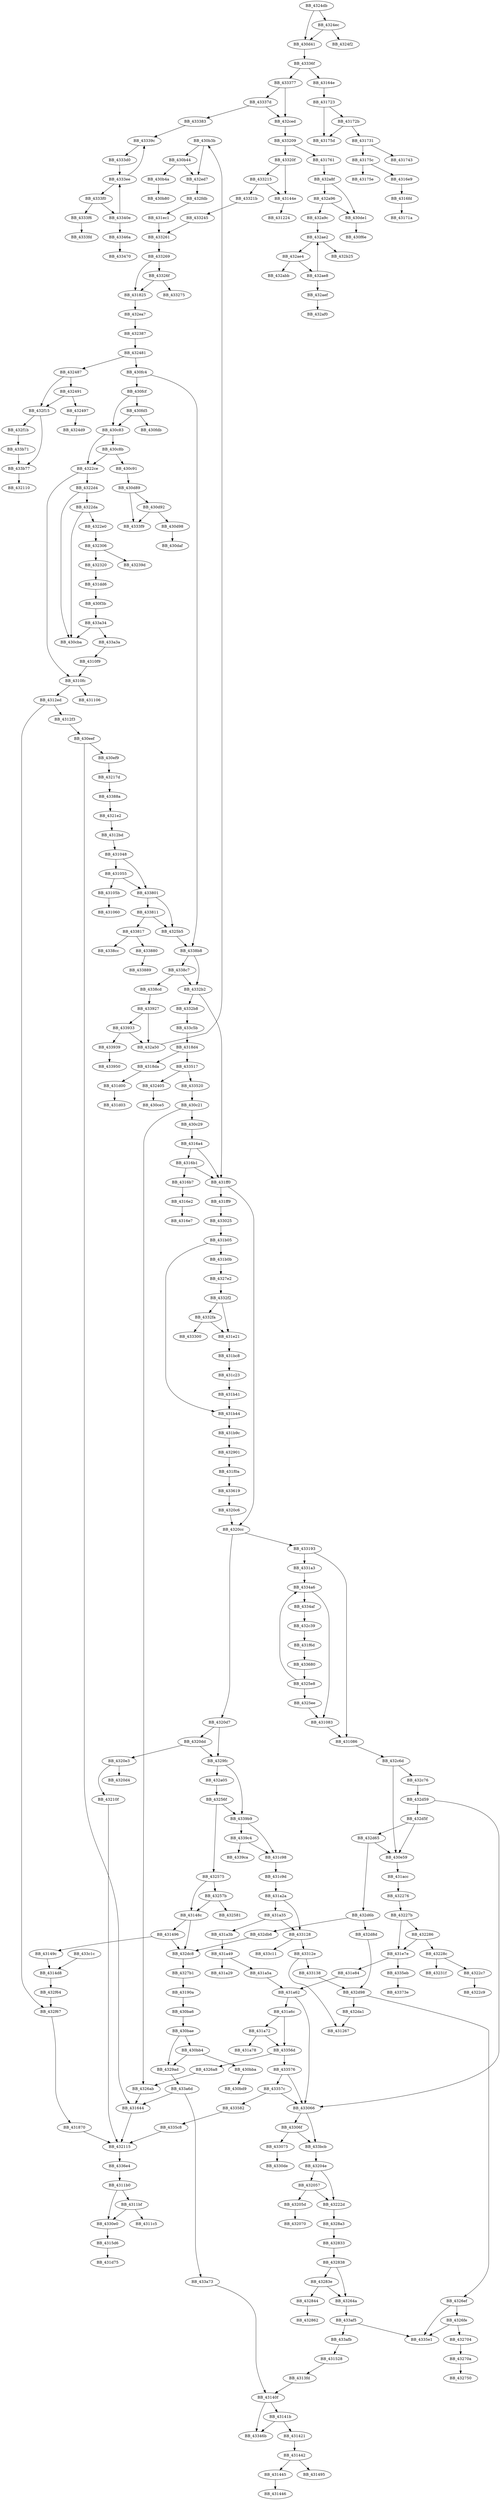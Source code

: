 DiGraph sub_4339B9{
BB_430b3b->BB_430b44
BB_430b3b->BB_432ed7
BB_430b44->BB_430b4a
BB_430b44->BB_432ed7
BB_430b4a->BB_430b80
BB_430ba6->BB_430bae
BB_430bae->BB_430bb4
BB_430bae->BB_4329ad
BB_430bb4->BB_430bba
BB_430bb4->BB_4329ad
BB_430bba->BB_430bd9
BB_430c21->BB_430c29
BB_430c21->BB_4326ab
BB_430c29->BB_4316a4
BB_430c83->BB_430c8b
BB_430c83->BB_4322ce
BB_430c8b->BB_430c91
BB_430c8b->BB_4322ce
BB_430c91->BB_430d89
BB_430d41->BB_43336f
BB_430d89->BB_430d92
BB_430d89->BB_4333f9
BB_430d92->BB_430d98
BB_430d92->BB_4333f9
BB_430d98->BB_430daf
BB_430de1->BB_430f6e
BB_430e59->BB_431acc
BB_430eef->BB_430ef9
BB_430eef->BB_431644
BB_430ef9->BB_43217d
BB_430f3b->BB_433a34
BB_430fc4->BB_430fcf
BB_430fc4->BB_4338b8
BB_430fcf->BB_430c83
BB_430fcf->BB_430fd5
BB_430fd5->BB_430c83
BB_430fd5->BB_430fdb
BB_431048->BB_431055
BB_431048->BB_433801
BB_431055->BB_43105b
BB_431055->BB_433801
BB_43105b->BB_431060
BB_431083->BB_431086
BB_431086->BB_432c6d
BB_4310f9->BB_4310fc
BB_4310fc->BB_431106
BB_4310fc->BB_4312ed
BB_4311b0->BB_4311bf
BB_4311b0->BB_4330e0
BB_4311bf->BB_4311c5
BB_4311bf->BB_4330e0
BB_4312bd->BB_431048
BB_4312ed->BB_4312f3
BB_4312ed->BB_432f67
BB_4312f3->BB_430eef
BB_4313fd->BB_43140f
BB_43140f->BB_43141b
BB_43140f->BB_43346b
BB_43141b->BB_431421
BB_43141b->BB_43346b
BB_431421->BB_431442
BB_431442->BB_431445
BB_431442->BB_431495
BB_431445->BB_431446
BB_43144e->BB_431224
BB_43148c->BB_431496
BB_43148c->BB_432dc8
BB_431496->BB_43149c
BB_431496->BB_432dc8
BB_43149c->BB_4314d8
BB_4314d8->BB_432f64
BB_431528->BB_4313fd
BB_4315d6->BB_431d75
BB_431644->BB_432115
BB_43164e->BB_431723
BB_4316a4->BB_4316b1
BB_4316a4->BB_431ff0
BB_4316b1->BB_4316b7
BB_4316b1->BB_431ff0
BB_4316b7->BB_4316e2
BB_4316e2->BB_4316e7
BB_4316e9->BB_4316fd
BB_4316fd->BB_43171a
BB_431723->BB_43172b
BB_431723->BB_43175d
BB_43172b->BB_431731
BB_43172b->BB_43175d
BB_431731->BB_431743
BB_431731->BB_43175c
BB_43175c->BB_4316e9
BB_43175c->BB_43175e
BB_431761->BB_432a8f
BB_431825->BB_432ea7
BB_431870->BB_432115
BB_4318d4->BB_4318da
BB_4318d4->BB_433517
BB_4318da->BB_431d00
BB_43190a->BB_430ba6
BB_431a2a->BB_431a35
BB_431a2a->BB_433128
BB_431a35->BB_431a3b
BB_431a35->BB_433128
BB_431a3b->BB_431a49
BB_431a49->BB_431a29
BB_431a49->BB_431a5a
BB_431a5a->BB_431a62
BB_431a62->BB_431a6c
BB_431a62->BB_433066
BB_431a6c->BB_431a72
BB_431a6c->BB_43356d
BB_431a72->BB_431a78
BB_431a72->BB_43356d
BB_431acc->BB_432276
BB_431b05->BB_431b0b
BB_431b05->BB_431b44
BB_431b0b->BB_4327e2
BB_431b41->BB_431b44
BB_431b44->BB_431b9c
BB_431b9c->BB_432901
BB_431bc8->BB_431c23
BB_431c23->BB_431b41
BB_431c98->BB_431c9d
BB_431c9d->BB_431a2a
BB_431d00->BB_431d03
BB_431dd6->BB_430f3b
BB_431e21->BB_431bc8
BB_431e7e->BB_431e84
BB_431e7e->BB_4335eb
BB_431e84->BB_431a62
BB_431ec1->BB_433261
BB_431f0a->BB_433619
BB_431f6d->BB_433680
BB_431ff0->BB_431ff9
BB_431ff0->BB_4320cc
BB_431ff9->BB_433025
BB_43204e->BB_432057
BB_43204e->BB_43222d
BB_432057->BB_43205d
BB_432057->BB_43222d
BB_43205d->BB_432070
BB_4320c6->BB_4320cc
BB_4320cc->BB_4320d7
BB_4320cc->BB_433193
BB_4320d7->BB_4320dd
BB_4320d7->BB_4329fc
BB_4320dd->BB_4320e3
BB_4320dd->BB_4329fc
BB_4320e3->BB_4320d4
BB_4320e3->BB_43210f
BB_43210f->BB_432115
BB_432115->BB_4336e4
BB_43217d->BB_43388a
BB_4321e2->BB_4312bd
BB_43222d->BB_4328a3
BB_432276->BB_43227b
BB_43227b->BB_431e7e
BB_43227b->BB_432286
BB_432286->BB_431e7e
BB_432286->BB_43228c
BB_43228c->BB_4322c7
BB_43228c->BB_43231f
BB_4322c7->BB_4322c9
BB_4322ce->BB_4310fc
BB_4322ce->BB_4322d4
BB_4322d4->BB_430cba
BB_4322d4->BB_4322da
BB_4322da->BB_430cba
BB_4322da->BB_4322e0
BB_4322e0->BB_432306
BB_432306->BB_432320
BB_432306->BB_43239d
BB_432320->BB_431dd6
BB_432387->BB_432481
BB_432405->BB_430ce5
BB_432481->BB_430fc4
BB_432481->BB_432487
BB_432487->BB_432491
BB_432487->BB_432f15
BB_432491->BB_432497
BB_432491->BB_432f15
BB_432497->BB_4324d9
BB_4324db->BB_430d41
BB_4324db->BB_4324ec
BB_4324ec->BB_430d41
BB_4324ec->BB_4324f2
BB_43256f->BB_432575
BB_43256f->BB_4339b9
BB_432575->BB_43148c
BB_432575->BB_43257b
BB_43257b->BB_43148c
BB_43257b->BB_432581
BB_4325b5->BB_4338b8
BB_4325e8->BB_4325ee
BB_4325e8->BB_4334a6
BB_4325ee->BB_431083
BB_43264a->BB_433af5
BB_4326a8->BB_4326ab
BB_4326ab->BB_431644
BB_4326ef->BB_4326fe
BB_4326ef->BB_4335e1
BB_4326fe->BB_432704
BB_4326fe->BB_4335e1
BB_432704->BB_43270a
BB_43270a->BB_432750
BB_4327b1->BB_43190a
BB_4327e2->BB_4332f2
BB_432833->BB_432838
BB_432838->BB_43264a
BB_432838->BB_43283e
BB_43283e->BB_43264a
BB_43283e->BB_432844
BB_432844->BB_432862
BB_4328a3->BB_432833
BB_432901->BB_431f0a
BB_4329ad->BB_433a6d
BB_4329fc->BB_432a05
BB_4329fc->BB_4339b9
BB_432a05->BB_43256f
BB_432a50->BB_430b3b
BB_432a8f->BB_430de1
BB_432a8f->BB_432a96
BB_432a96->BB_430de1
BB_432a96->BB_432a9c
BB_432a9c->BB_432ae2
BB_432ae2->BB_432ae4
BB_432ae2->BB_432b25
BB_432ae4->BB_432abb
BB_432ae4->BB_432ae8
BB_432ae8->BB_432ae2
BB_432ae8->BB_432aef
BB_432aef->BB_432af0
BB_432c39->BB_431f6d
BB_432c6d->BB_430e59
BB_432c6d->BB_432c76
BB_432c76->BB_432d59
BB_432ced->BB_433209
BB_432d59->BB_432d5f
BB_432d59->BB_433066
BB_432d5f->BB_430e59
BB_432d5f->BB_432d65
BB_432d65->BB_430e59
BB_432d65->BB_432d6b
BB_432d6b->BB_432d8d
BB_432d6b->BB_432db6
BB_432d8d->BB_432d98
BB_432d98->BB_4326ef
BB_432d98->BB_432da1
BB_432da1->BB_431267
BB_432db6->BB_432dc8
BB_432dc8->BB_4327b1
BB_432ea7->BB_432387
BB_432ed7->BB_432fdb
BB_432f15->BB_432f1b
BB_432f15->BB_433b77
BB_432f1b->BB_433b71
BB_432f64->BB_432f67
BB_432f67->BB_431870
BB_432fdb->BB_431ec1
BB_433025->BB_431b05
BB_433066->BB_43306f
BB_433066->BB_433bcb
BB_43306f->BB_433075
BB_43306f->BB_433bcb
BB_433075->BB_4330de
BB_4330e0->BB_4315d6
BB_433128->BB_43312e
BB_433128->BB_433c11
BB_43312e->BB_431267
BB_43312e->BB_433138
BB_433138->BB_432d98
BB_433193->BB_431086
BB_433193->BB_4331a3
BB_4331a3->BB_4334a6
BB_433209->BB_431761
BB_433209->BB_43320f
BB_43320f->BB_43144e
BB_43320f->BB_433215
BB_433215->BB_43144e
BB_433215->BB_43321b
BB_43321b->BB_433245
BB_433245->BB_433261
BB_433261->BB_433269
BB_433269->BB_431825
BB_433269->BB_43326f
BB_43326f->BB_431825
BB_43326f->BB_433275
BB_4332b2->BB_431ff0
BB_4332b2->BB_4332b8
BB_4332b8->BB_433c5b
BB_4332f2->BB_431e21
BB_4332f2->BB_4332fa
BB_4332fa->BB_431e21
BB_4332fa->BB_433300
BB_43336f->BB_43164e
BB_43336f->BB_433377
BB_433377->BB_432ced
BB_433377->BB_43337d
BB_43337d->BB_432ced
BB_43337d->BB_433383
BB_433383->BB_43339c
BB_43339c->BB_4333d0
BB_4333d0->BB_4333ee
BB_4333ee->BB_43339c
BB_4333ee->BB_4333f0
BB_4333f0->BB_4333f6
BB_4333f0->BB_43340e
BB_4333f6->BB_4333fd
BB_43340e->BB_4333ee
BB_43340e->BB_43346a
BB_43346a->BB_433470
BB_4334a6->BB_431083
BB_4334a6->BB_4334af
BB_4334af->BB_432c39
BB_433517->BB_432405
BB_433517->BB_433520
BB_433520->BB_430c21
BB_43356d->BB_4326a8
BB_43356d->BB_433576
BB_433576->BB_433066
BB_433576->BB_43357c
BB_43357c->BB_433066
BB_43357c->BB_433582
BB_433582->BB_4335c8
BB_4335c8->BB_432115
BB_4335eb->BB_43373e
BB_433619->BB_4320c6
BB_433680->BB_4325e8
BB_4336e4->BB_4311b0
BB_433801->BB_4325b5
BB_433801->BB_433811
BB_433811->BB_4325b5
BB_433811->BB_433817
BB_433817->BB_433880
BB_433817->BB_4338cc
BB_433880->BB_433889
BB_43388a->BB_4321e2
BB_4338b8->BB_4332b2
BB_4338b8->BB_4338c7
BB_4338c7->BB_4332b2
BB_4338c7->BB_4338cd
BB_4338cd->BB_433927
BB_433927->BB_432a50
BB_433927->BB_433933
BB_433933->BB_432a50
BB_433933->BB_433939
BB_433939->BB_433950
BB_4339b9->BB_431c98
BB_4339b9->BB_4339c4
BB_4339c4->BB_431c98
BB_4339c4->BB_4339ca
BB_433a34->BB_430cba
BB_433a34->BB_433a3a
BB_433a3a->BB_4310f9
BB_433a6d->BB_431644
BB_433a6d->BB_433a73
BB_433a73->BB_43140f
BB_433af5->BB_4335e1
BB_433af5->BB_433afb
BB_433afb->BB_431528
BB_433b71->BB_433b77
BB_433b77->BB_432110
BB_433bcb->BB_43204e
BB_433c1c->BB_4314d8
BB_433c5b->BB_4318d4
}
